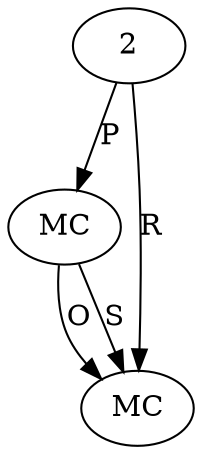 digraph "AUG" {

  1 [ label="MC" s="isEmpty()" t="StringUtils" l="4046" ];
  2 [ t="String" n="str" ];
  3 [ label="MC" s="length()" t="CharSequence" l="4050" ];
  2 -> 1 [ label="P" ];
  2 -> 3 [ label="R" ];
  1 -> 3 [ label="O" ];
  1 -> 3 [ label="S" ];
}

